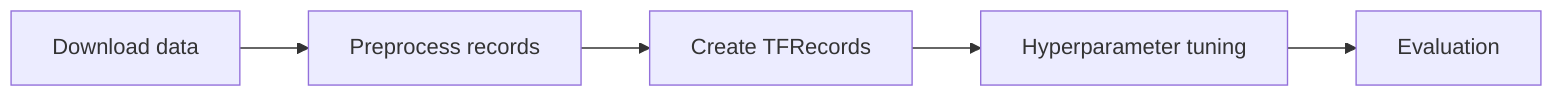flowchart LR
    A[Download data] --> B[Preprocess records]
    B --> C[Create TFRecords]
    C --> D[Hyperparameter tuning]
    D --> E[Evaluation]